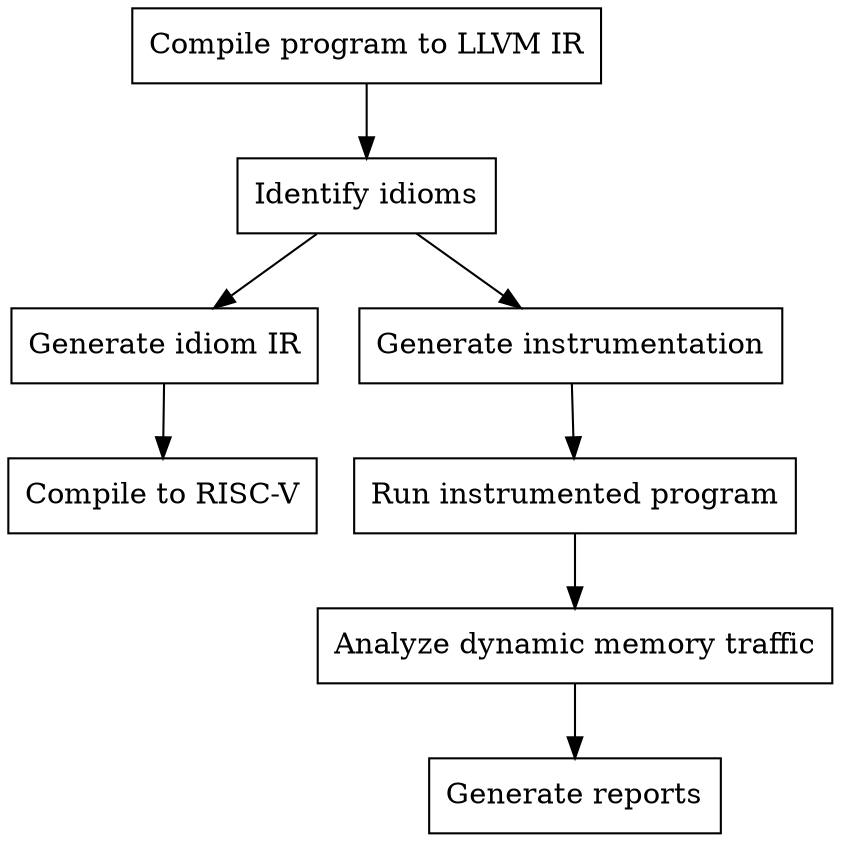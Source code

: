 strict digraph {
    node [shape=box]

    "Compile program to LLVM IR" -> "Identify idioms"
    "Identify idioms" -> "Generate idiom IR"
    "Generate idiom IR" -> "Compile to RISC-V"
    "Identify idioms" -> "Generate instrumentation"
    "Generate instrumentation" -> "Run instrumented program"
    "Run instrumented program" -> "Analyze dynamic memory traffic"
    "Analyze dynamic memory traffic" -> "Generate reports"
}
